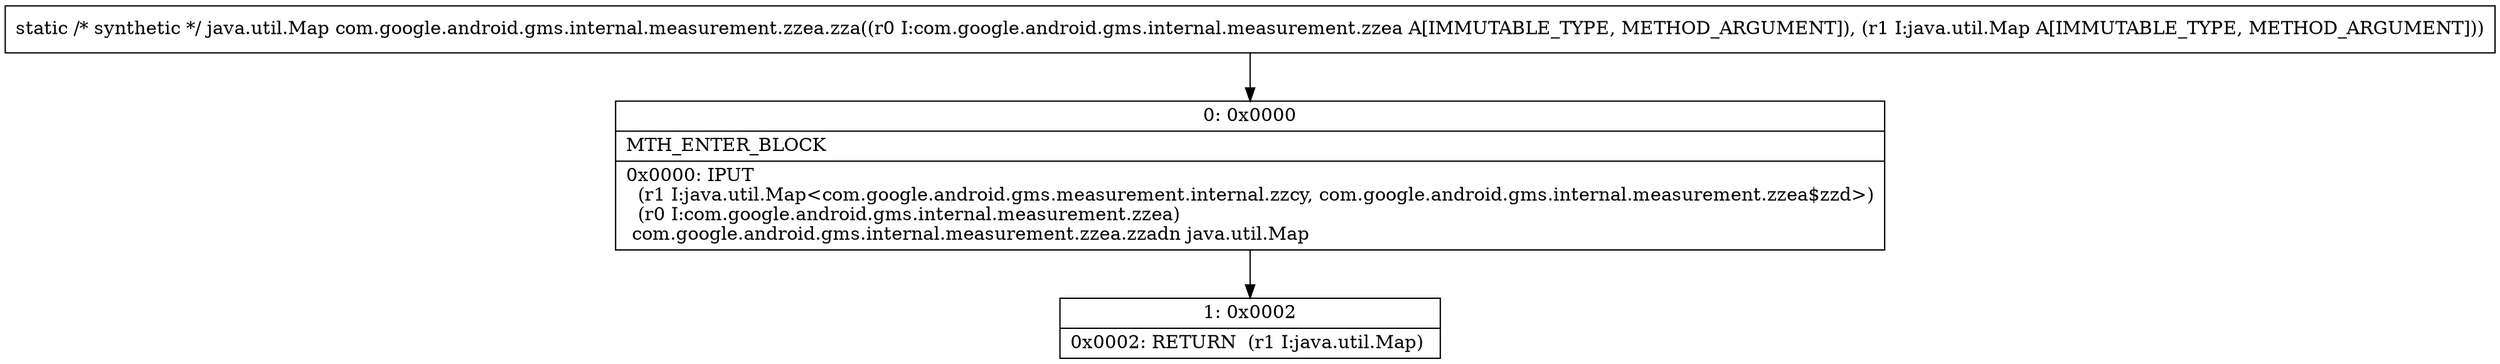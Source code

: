 digraph "CFG forcom.google.android.gms.internal.measurement.zzea.zza(Lcom\/google\/android\/gms\/internal\/measurement\/zzea;Ljava\/util\/Map;)Ljava\/util\/Map;" {
Node_0 [shape=record,label="{0\:\ 0x0000|MTH_ENTER_BLOCK\l|0x0000: IPUT  \l  (r1 I:java.util.Map\<com.google.android.gms.measurement.internal.zzcy, com.google.android.gms.internal.measurement.zzea$zzd\>)\l  (r0 I:com.google.android.gms.internal.measurement.zzea)\l com.google.android.gms.internal.measurement.zzea.zzadn java.util.Map \l}"];
Node_1 [shape=record,label="{1\:\ 0x0002|0x0002: RETURN  (r1 I:java.util.Map) \l}"];
MethodNode[shape=record,label="{static \/* synthetic *\/ java.util.Map com.google.android.gms.internal.measurement.zzea.zza((r0 I:com.google.android.gms.internal.measurement.zzea A[IMMUTABLE_TYPE, METHOD_ARGUMENT]), (r1 I:java.util.Map A[IMMUTABLE_TYPE, METHOD_ARGUMENT])) }"];
MethodNode -> Node_0;
Node_0 -> Node_1;
}

